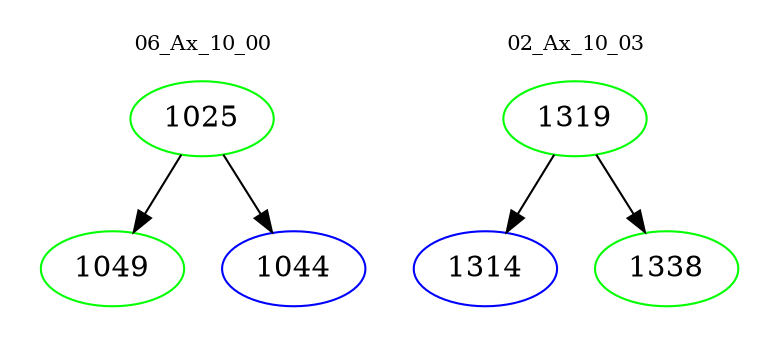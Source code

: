 digraph{
subgraph cluster_0 {
color = white
label = "06_Ax_10_00";
fontsize=10;
T0_1025 [label="1025", color="green"]
T0_1025 -> T0_1049 [color="black"]
T0_1049 [label="1049", color="green"]
T0_1025 -> T0_1044 [color="black"]
T0_1044 [label="1044", color="blue"]
}
subgraph cluster_1 {
color = white
label = "02_Ax_10_03";
fontsize=10;
T1_1319 [label="1319", color="green"]
T1_1319 -> T1_1314 [color="black"]
T1_1314 [label="1314", color="blue"]
T1_1319 -> T1_1338 [color="black"]
T1_1338 [label="1338", color="green"]
}
}
